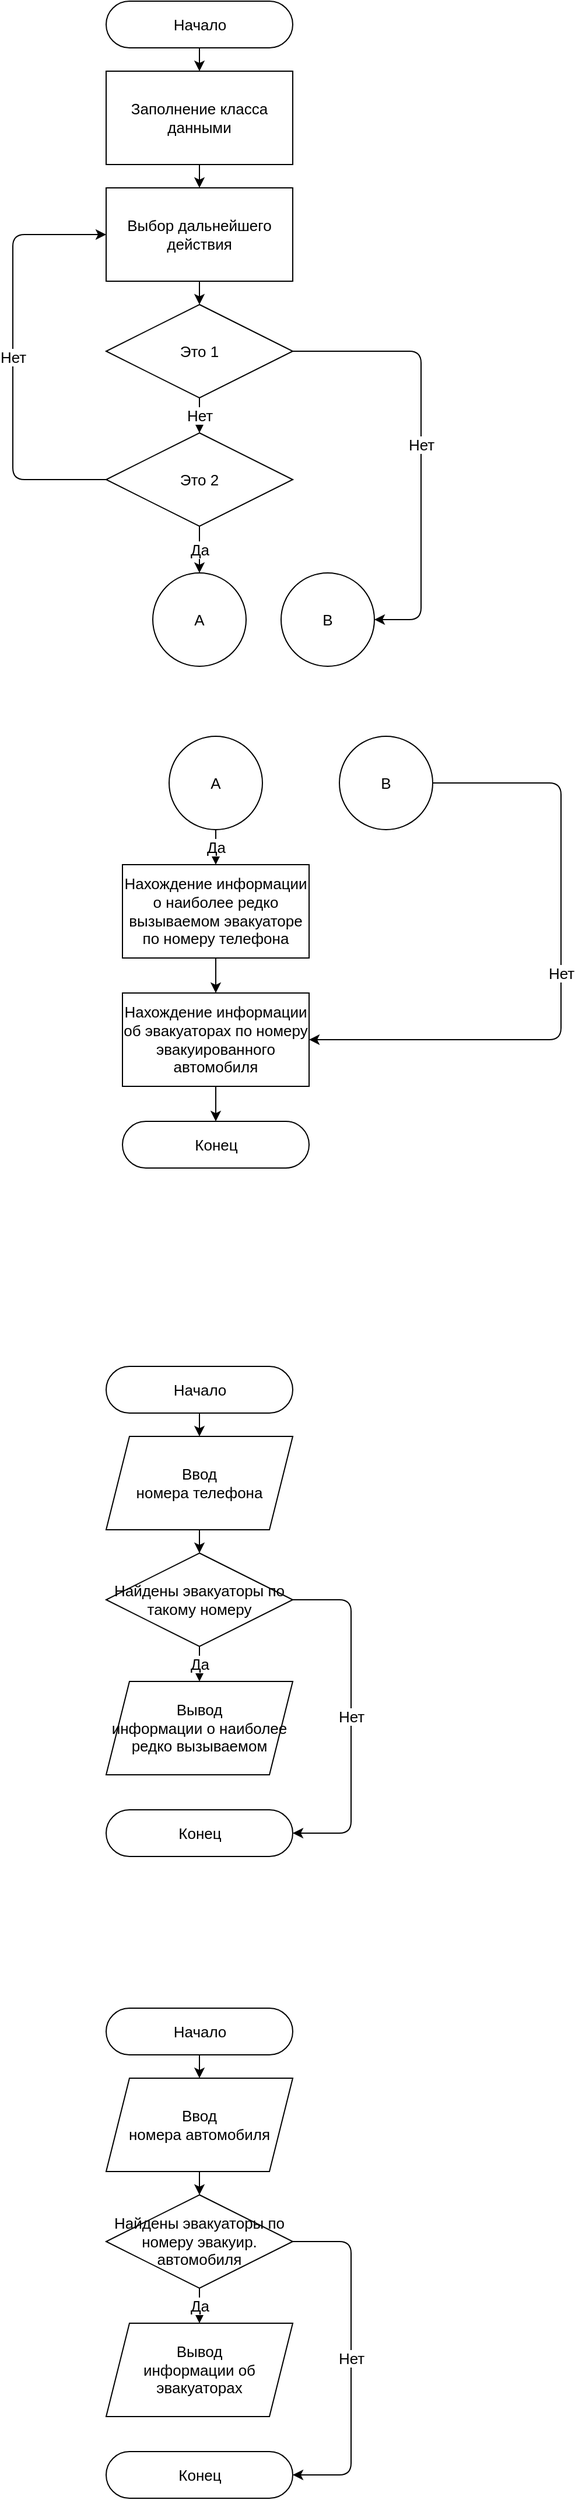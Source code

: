 <mxfile version="14.5.0" type="github">
  <diagram id="UIl2BuWlWDyx0NAOESlJ" name="Page-1">
    <mxGraphModel dx="1221" dy="615" grid="1" gridSize="10" guides="1" tooltips="1" connect="1" arrows="1" fold="1" page="1" pageScale="1" pageWidth="827" pageHeight="1169" math="0" shadow="0">
      <root>
        <mxCell id="0" />
        <mxCell id="1" parent="0" />
        <mxCell id="sR0ehbeBcY5pEOZDSACe-1" value="Начало" style="html=1;dashed=0;whitespace=wrap;shape=mxgraph.dfd.start;strokeWidth=1;spacing=2;fontSize=13;" vertex="1" parent="1">
          <mxGeometry x="320" y="120" width="160" height="40" as="geometry" />
        </mxCell>
        <mxCell id="sR0ehbeBcY5pEOZDSACe-2" value="" style="endArrow=classic;html=1;exitX=0.5;exitY=0.5;exitDx=0;exitDy=20;exitPerimeter=0;entryX=0.5;entryY=0;entryDx=0;entryDy=0;strokeWidth=1;spacing=2;fontSize=13;" edge="1" parent="1" source="sR0ehbeBcY5pEOZDSACe-1" target="sR0ehbeBcY5pEOZDSACe-3">
          <mxGeometry width="50" height="50" relative="1" as="geometry">
            <mxPoint x="390" y="400" as="sourcePoint" />
            <mxPoint x="400" y="200" as="targetPoint" />
          </mxGeometry>
        </mxCell>
        <mxCell id="sR0ehbeBcY5pEOZDSACe-3" value="Заполнение класса данными" style="rounded=0;whiteSpace=wrap;html=1;strokeWidth=1;spacing=2;fontSize=13;" vertex="1" parent="1">
          <mxGeometry x="320" y="180" width="160" height="80" as="geometry" />
        </mxCell>
        <mxCell id="sR0ehbeBcY5pEOZDSACe-4" value="Выбор дальнейшего действия" style="rounded=0;whiteSpace=wrap;html=1;strokeWidth=1;spacing=2;fontSize=13;" vertex="1" parent="1">
          <mxGeometry x="320" y="280" width="160" height="80" as="geometry" />
        </mxCell>
        <mxCell id="sR0ehbeBcY5pEOZDSACe-5" value="" style="endArrow=classic;html=1;exitX=0.5;exitY=1;exitDx=0;exitDy=0;entryX=0.5;entryY=0;entryDx=0;entryDy=0;strokeWidth=1;spacing=2;fontSize=13;" edge="1" parent="1" source="sR0ehbeBcY5pEOZDSACe-3" target="sR0ehbeBcY5pEOZDSACe-4">
          <mxGeometry width="50" height="50" relative="1" as="geometry">
            <mxPoint x="390" y="380" as="sourcePoint" />
            <mxPoint x="440" y="330" as="targetPoint" />
          </mxGeometry>
        </mxCell>
        <mxCell id="sR0ehbeBcY5pEOZDSACe-6" value="Это 1" style="rhombus;whiteSpace=wrap;html=1;strokeWidth=1;spacing=2;fontSize=13;" vertex="1" parent="1">
          <mxGeometry x="320" y="380" width="160" height="80" as="geometry" />
        </mxCell>
        <mxCell id="sR0ehbeBcY5pEOZDSACe-7" value="" style="endArrow=classic;html=1;exitX=0.5;exitY=1;exitDx=0;exitDy=0;entryX=0.5;entryY=0;entryDx=0;entryDy=0;strokeWidth=1;spacing=2;fontSize=13;" edge="1" parent="1" source="sR0ehbeBcY5pEOZDSACe-4" target="sR0ehbeBcY5pEOZDSACe-6">
          <mxGeometry width="50" height="50" relative="1" as="geometry">
            <mxPoint x="390" y="380" as="sourcePoint" />
            <mxPoint x="440" y="330" as="targetPoint" />
          </mxGeometry>
        </mxCell>
        <mxCell id="sR0ehbeBcY5pEOZDSACe-8" value="Нет" style="endArrow=classic;html=1;exitX=0.5;exitY=1;exitDx=0;exitDy=0;entryX=0.5;entryY=0;entryDx=0;entryDy=0;strokeWidth=1;spacing=2;fontSize=13;" edge="1" parent="1" source="sR0ehbeBcY5pEOZDSACe-6" target="sR0ehbeBcY5pEOZDSACe-9">
          <mxGeometry width="50" height="50" relative="1" as="geometry">
            <mxPoint x="390" y="480" as="sourcePoint" />
            <mxPoint x="400" y="520" as="targetPoint" />
          </mxGeometry>
        </mxCell>
        <mxCell id="sR0ehbeBcY5pEOZDSACe-9" value="Это 2" style="rhombus;whiteSpace=wrap;html=1;strokeWidth=1;spacing=2;fontSize=13;" vertex="1" parent="1">
          <mxGeometry x="320" y="490" width="160" height="80" as="geometry" />
        </mxCell>
        <mxCell id="sR0ehbeBcY5pEOZDSACe-10" value="Нет" style="endArrow=classic;html=1;exitX=0;exitY=0.5;exitDx=0;exitDy=0;entryX=0;entryY=0.5;entryDx=0;entryDy=0;strokeWidth=1;spacing=2;fontSize=13;" edge="1" parent="1" source="sR0ehbeBcY5pEOZDSACe-9" target="sR0ehbeBcY5pEOZDSACe-4">
          <mxGeometry width="50" height="50" relative="1" as="geometry">
            <mxPoint x="410" y="470" as="sourcePoint" />
            <mxPoint x="200" y="510" as="targetPoint" />
            <Array as="points">
              <mxPoint x="240" y="530" />
              <mxPoint x="240" y="320" />
            </Array>
          </mxGeometry>
        </mxCell>
        <mxCell id="sR0ehbeBcY5pEOZDSACe-11" value="Да" style="endArrow=classic;html=1;exitX=0.5;exitY=1;exitDx=0;exitDy=0;entryX=0.5;entryY=0;entryDx=0;entryDy=0;strokeWidth=1;spacing=2;fontSize=13;" edge="1" parent="1" source="sR0ehbeBcY5pEOZDSACe-9" target="sR0ehbeBcY5pEOZDSACe-18">
          <mxGeometry width="50" height="50" relative="1" as="geometry">
            <mxPoint x="414" y="770" as="sourcePoint" />
            <mxPoint x="414" y="820" as="targetPoint" />
          </mxGeometry>
        </mxCell>
        <mxCell id="sR0ehbeBcY5pEOZDSACe-12" value="Нахождение информации о наиболее редко вызываемом эвакуаторе по номеру телефона" style="rounded=0;whiteSpace=wrap;html=1;strokeWidth=1;spacing=2;fontSize=13;" vertex="1" parent="1">
          <mxGeometry x="334" y="860" width="160" height="80" as="geometry" />
        </mxCell>
        <mxCell id="sR0ehbeBcY5pEOZDSACe-13" value="" style="endArrow=classic;html=1;exitX=0.5;exitY=1;exitDx=0;exitDy=0;entryX=0.5;entryY=0;entryDx=0;entryDy=0;strokeWidth=1;spacing=2;fontSize=13;" edge="1" parent="1" source="sR0ehbeBcY5pEOZDSACe-12" target="sR0ehbeBcY5pEOZDSACe-14">
          <mxGeometry width="50" height="50" relative="1" as="geometry">
            <mxPoint x="404" y="1020" as="sourcePoint" />
            <mxPoint x="414" y="980" as="targetPoint" />
          </mxGeometry>
        </mxCell>
        <mxCell id="sR0ehbeBcY5pEOZDSACe-14" value="Нахождение информации об эвакуаторах по номеру эвакуированного автомобиля" style="rounded=0;whiteSpace=wrap;html=1;strokeWidth=1;spacing=2;fontSize=13;" vertex="1" parent="1">
          <mxGeometry x="334" y="970" width="160" height="80" as="geometry" />
        </mxCell>
        <mxCell id="sR0ehbeBcY5pEOZDSACe-15" value="Нет" style="endArrow=classic;html=1;exitX=1;exitY=0.5;exitDx=0;exitDy=0;entryX=1;entryY=0.5;entryDx=0;entryDy=0;strokeWidth=1;spacing=2;fontSize=13;" edge="1" parent="1" source="sR0ehbeBcY5pEOZDSACe-6" target="sR0ehbeBcY5pEOZDSACe-19">
          <mxGeometry width="50" height="50" relative="1" as="geometry">
            <mxPoint x="390" y="570" as="sourcePoint" />
            <mxPoint x="440" y="520" as="targetPoint" />
            <Array as="points">
              <mxPoint x="590" y="420" />
              <mxPoint x="590" y="650" />
            </Array>
          </mxGeometry>
        </mxCell>
        <mxCell id="sR0ehbeBcY5pEOZDSACe-16" value="Конец" style="html=1;dashed=0;whitespace=wrap;shape=mxgraph.dfd.start;strokeWidth=1;spacing=2;fontSize=13;" vertex="1" parent="1">
          <mxGeometry x="334" y="1080" width="160" height="40" as="geometry" />
        </mxCell>
        <mxCell id="sR0ehbeBcY5pEOZDSACe-17" value="" style="endArrow=classic;html=1;exitX=0.5;exitY=1;exitDx=0;exitDy=0;entryX=0.5;entryY=0.5;entryDx=0;entryDy=-20;entryPerimeter=0;strokeWidth=1;spacing=2;fontSize=13;" edge="1" parent="1" source="sR0ehbeBcY5pEOZDSACe-14" target="sR0ehbeBcY5pEOZDSACe-16">
          <mxGeometry width="50" height="50" relative="1" as="geometry">
            <mxPoint x="404" y="1080" as="sourcePoint" />
            <mxPoint x="454" y="1030" as="targetPoint" />
          </mxGeometry>
        </mxCell>
        <mxCell id="sR0ehbeBcY5pEOZDSACe-18" value="A" style="ellipse;whiteSpace=wrap;html=1;strokeWidth=1;fontSize=13;" vertex="1" parent="1">
          <mxGeometry x="360" y="610" width="80" height="80" as="geometry" />
        </mxCell>
        <mxCell id="sR0ehbeBcY5pEOZDSACe-19" value="B" style="ellipse;whiteSpace=wrap;html=1;strokeWidth=1;fontSize=13;" vertex="1" parent="1">
          <mxGeometry x="470" y="610" width="80" height="80" as="geometry" />
        </mxCell>
        <mxCell id="sR0ehbeBcY5pEOZDSACe-20" value="A" style="ellipse;whiteSpace=wrap;html=1;strokeWidth=1;fontSize=13;" vertex="1" parent="1">
          <mxGeometry x="374" y="750" width="80" height="80" as="geometry" />
        </mxCell>
        <mxCell id="sR0ehbeBcY5pEOZDSACe-21" value="Да" style="endArrow=classic;html=1;exitX=0.5;exitY=1;exitDx=0;exitDy=0;strokeWidth=1;spacing=2;fontSize=13;entryX=0.5;entryY=0;entryDx=0;entryDy=0;" edge="1" parent="1" source="sR0ehbeBcY5pEOZDSACe-20" target="sR0ehbeBcY5pEOZDSACe-12">
          <mxGeometry width="50" height="50" relative="1" as="geometry">
            <mxPoint x="424" y="950" as="sourcePoint" />
            <mxPoint x="414" y="860" as="targetPoint" />
          </mxGeometry>
        </mxCell>
        <mxCell id="sR0ehbeBcY5pEOZDSACe-22" value="B" style="ellipse;whiteSpace=wrap;html=1;strokeWidth=1;fontSize=13;" vertex="1" parent="1">
          <mxGeometry x="520" y="750" width="80" height="80" as="geometry" />
        </mxCell>
        <mxCell id="sR0ehbeBcY5pEOZDSACe-23" value="Нет" style="endArrow=classic;html=1;entryX=1;entryY=0.5;entryDx=0;entryDy=0;strokeWidth=1;spacing=2;fontSize=13;exitX=1;exitY=0.5;exitDx=0;exitDy=0;" edge="1" parent="1" source="sR0ehbeBcY5pEOZDSACe-22" target="sR0ehbeBcY5pEOZDSACe-14">
          <mxGeometry width="50" height="50" relative="1" as="geometry">
            <mxPoint x="650" y="780" as="sourcePoint" />
            <mxPoint x="670" y="1020" as="targetPoint" />
            <Array as="points">
              <mxPoint x="710" y="790" />
              <mxPoint x="710" y="1010" />
            </Array>
          </mxGeometry>
        </mxCell>
        <mxCell id="sR0ehbeBcY5pEOZDSACe-24" value="Начало" style="html=1;dashed=0;whitespace=wrap;shape=mxgraph.dfd.start;strokeWidth=1;spacing=2;fontSize=13;" vertex="1" parent="1">
          <mxGeometry x="320" y="1290" width="160" height="40" as="geometry" />
        </mxCell>
        <mxCell id="sR0ehbeBcY5pEOZDSACe-25" value="" style="endArrow=classic;html=1;strokeWidth=1;fontSize=13;exitX=0.5;exitY=0.5;exitDx=0;exitDy=20;exitPerimeter=0;entryX=0.5;entryY=0;entryDx=0;entryDy=0;" edge="1" parent="1" source="sR0ehbeBcY5pEOZDSACe-24" target="sR0ehbeBcY5pEOZDSACe-26">
          <mxGeometry width="50" height="50" relative="1" as="geometry">
            <mxPoint x="300" y="1490" as="sourcePoint" />
            <mxPoint x="400" y="1370" as="targetPoint" />
          </mxGeometry>
        </mxCell>
        <mxCell id="sR0ehbeBcY5pEOZDSACe-26" value="Ввод&lt;br&gt;номера телефона" style="shape=parallelogram;perimeter=parallelogramPerimeter;whiteSpace=wrap;html=1;fixedSize=1;strokeWidth=1;fontSize=13;" vertex="1" parent="1">
          <mxGeometry x="320" y="1350" width="160" height="80" as="geometry" />
        </mxCell>
        <mxCell id="sR0ehbeBcY5pEOZDSACe-27" value="Найдены эвакуаторы по такому номеру" style="rhombus;whiteSpace=wrap;html=1;strokeWidth=1;fontSize=13;" vertex="1" parent="1">
          <mxGeometry x="320" y="1450" width="160" height="80" as="geometry" />
        </mxCell>
        <mxCell id="sR0ehbeBcY5pEOZDSACe-28" value="" style="endArrow=classic;html=1;strokeWidth=1;fontSize=13;exitX=0.5;exitY=1;exitDx=0;exitDy=0;entryX=0.5;entryY=0;entryDx=0;entryDy=0;" edge="1" parent="1" source="sR0ehbeBcY5pEOZDSACe-26" target="sR0ehbeBcY5pEOZDSACe-27">
          <mxGeometry width="50" height="50" relative="1" as="geometry">
            <mxPoint x="300" y="1590" as="sourcePoint" />
            <mxPoint x="350" y="1540" as="targetPoint" />
          </mxGeometry>
        </mxCell>
        <mxCell id="sR0ehbeBcY5pEOZDSACe-29" value="Да" style="endArrow=classic;html=1;strokeWidth=1;fontSize=13;exitX=0.5;exitY=1;exitDx=0;exitDy=0;entryX=0.5;entryY=0;entryDx=0;entryDy=0;" edge="1" parent="1" source="sR0ehbeBcY5pEOZDSACe-27" target="sR0ehbeBcY5pEOZDSACe-30">
          <mxGeometry width="50" height="50" relative="1" as="geometry">
            <mxPoint x="300" y="1590" as="sourcePoint" />
            <mxPoint x="400" y="1580" as="targetPoint" />
          </mxGeometry>
        </mxCell>
        <mxCell id="sR0ehbeBcY5pEOZDSACe-30" value="Вывод&lt;br&gt;информации о наиболее редко вызываемом" style="shape=parallelogram;perimeter=parallelogramPerimeter;whiteSpace=wrap;html=1;fixedSize=1;strokeWidth=1;fontSize=13;" vertex="1" parent="1">
          <mxGeometry x="320" y="1560" width="160" height="80" as="geometry" />
        </mxCell>
        <mxCell id="sR0ehbeBcY5pEOZDSACe-31" value="Нет" style="endArrow=classic;html=1;strokeWidth=1;fontSize=13;exitX=1;exitY=0.5;exitDx=0;exitDy=0;entryX=1;entryY=0.5;entryDx=0;entryDy=0;entryPerimeter=0;" edge="1" parent="1" source="sR0ehbeBcY5pEOZDSACe-27" target="sR0ehbeBcY5pEOZDSACe-32">
          <mxGeometry width="50" height="50" relative="1" as="geometry">
            <mxPoint x="300" y="1690" as="sourcePoint" />
            <mxPoint x="580" y="1700" as="targetPoint" />
            <Array as="points">
              <mxPoint x="530" y="1490" />
              <mxPoint x="530" y="1690" />
            </Array>
          </mxGeometry>
        </mxCell>
        <mxCell id="sR0ehbeBcY5pEOZDSACe-32" value="Конец" style="html=1;dashed=0;whitespace=wrap;shape=mxgraph.dfd.start;strokeWidth=1;spacing=2;fontSize=13;" vertex="1" parent="1">
          <mxGeometry x="320" y="1670" width="160" height="40" as="geometry" />
        </mxCell>
        <mxCell id="sR0ehbeBcY5pEOZDSACe-33" value="Начало" style="html=1;dashed=0;whitespace=wrap;shape=mxgraph.dfd.start;strokeWidth=1;spacing=2;fontSize=13;" vertex="1" parent="1">
          <mxGeometry x="320" y="1840" width="160" height="40" as="geometry" />
        </mxCell>
        <mxCell id="sR0ehbeBcY5pEOZDSACe-34" value="" style="endArrow=classic;html=1;strokeWidth=1;fontSize=13;exitX=0.5;exitY=0.5;exitDx=0;exitDy=20;exitPerimeter=0;entryX=0.5;entryY=0;entryDx=0;entryDy=0;" edge="1" parent="1" source="sR0ehbeBcY5pEOZDSACe-33" target="sR0ehbeBcY5pEOZDSACe-35">
          <mxGeometry width="50" height="50" relative="1" as="geometry">
            <mxPoint x="300" y="2040" as="sourcePoint" />
            <mxPoint x="400" y="1920" as="targetPoint" />
          </mxGeometry>
        </mxCell>
        <mxCell id="sR0ehbeBcY5pEOZDSACe-35" value="Ввод&lt;br&gt;номера автомобиля" style="shape=parallelogram;perimeter=parallelogramPerimeter;whiteSpace=wrap;html=1;fixedSize=1;strokeWidth=1;fontSize=13;" vertex="1" parent="1">
          <mxGeometry x="320" y="1900" width="160" height="80" as="geometry" />
        </mxCell>
        <mxCell id="sR0ehbeBcY5pEOZDSACe-36" value="Найдены эвакуаторы по номеру эвакуир. автомобиля" style="rhombus;whiteSpace=wrap;html=1;strokeWidth=1;fontSize=13;" vertex="1" parent="1">
          <mxGeometry x="320" y="2000" width="160" height="80" as="geometry" />
        </mxCell>
        <mxCell id="sR0ehbeBcY5pEOZDSACe-37" value="" style="endArrow=classic;html=1;strokeWidth=1;fontSize=13;exitX=0.5;exitY=1;exitDx=0;exitDy=0;entryX=0.5;entryY=0;entryDx=0;entryDy=0;" edge="1" parent="1" source="sR0ehbeBcY5pEOZDSACe-35" target="sR0ehbeBcY5pEOZDSACe-36">
          <mxGeometry width="50" height="50" relative="1" as="geometry">
            <mxPoint x="300" y="2140" as="sourcePoint" />
            <mxPoint x="350" y="2090" as="targetPoint" />
          </mxGeometry>
        </mxCell>
        <mxCell id="sR0ehbeBcY5pEOZDSACe-38" value="Да" style="endArrow=classic;html=1;strokeWidth=1;fontSize=13;exitX=0.5;exitY=1;exitDx=0;exitDy=0;entryX=0.5;entryY=0;entryDx=0;entryDy=0;" edge="1" parent="1" source="sR0ehbeBcY5pEOZDSACe-36" target="sR0ehbeBcY5pEOZDSACe-39">
          <mxGeometry width="50" height="50" relative="1" as="geometry">
            <mxPoint x="300" y="2140" as="sourcePoint" />
            <mxPoint x="400" y="2130" as="targetPoint" />
          </mxGeometry>
        </mxCell>
        <mxCell id="sR0ehbeBcY5pEOZDSACe-39" value="Вывод&lt;br&gt;информации об эвакуаторах" style="shape=parallelogram;perimeter=parallelogramPerimeter;whiteSpace=wrap;html=1;fixedSize=1;strokeWidth=1;fontSize=13;" vertex="1" parent="1">
          <mxGeometry x="320" y="2110" width="160" height="80" as="geometry" />
        </mxCell>
        <mxCell id="sR0ehbeBcY5pEOZDSACe-40" value="Нет" style="endArrow=classic;html=1;strokeWidth=1;fontSize=13;exitX=1;exitY=0.5;exitDx=0;exitDy=0;entryX=1;entryY=0.5;entryDx=0;entryDy=0;entryPerimeter=0;" edge="1" parent="1" source="sR0ehbeBcY5pEOZDSACe-36" target="sR0ehbeBcY5pEOZDSACe-41">
          <mxGeometry width="50" height="50" relative="1" as="geometry">
            <mxPoint x="300" y="2240" as="sourcePoint" />
            <mxPoint x="580" y="2250" as="targetPoint" />
            <Array as="points">
              <mxPoint x="530" y="2040" />
              <mxPoint x="530" y="2240" />
            </Array>
          </mxGeometry>
        </mxCell>
        <mxCell id="sR0ehbeBcY5pEOZDSACe-41" value="Конец" style="html=1;dashed=0;whitespace=wrap;shape=mxgraph.dfd.start;strokeWidth=1;spacing=2;fontSize=13;" vertex="1" parent="1">
          <mxGeometry x="320" y="2220" width="160" height="40" as="geometry" />
        </mxCell>
      </root>
    </mxGraphModel>
  </diagram>
</mxfile>
